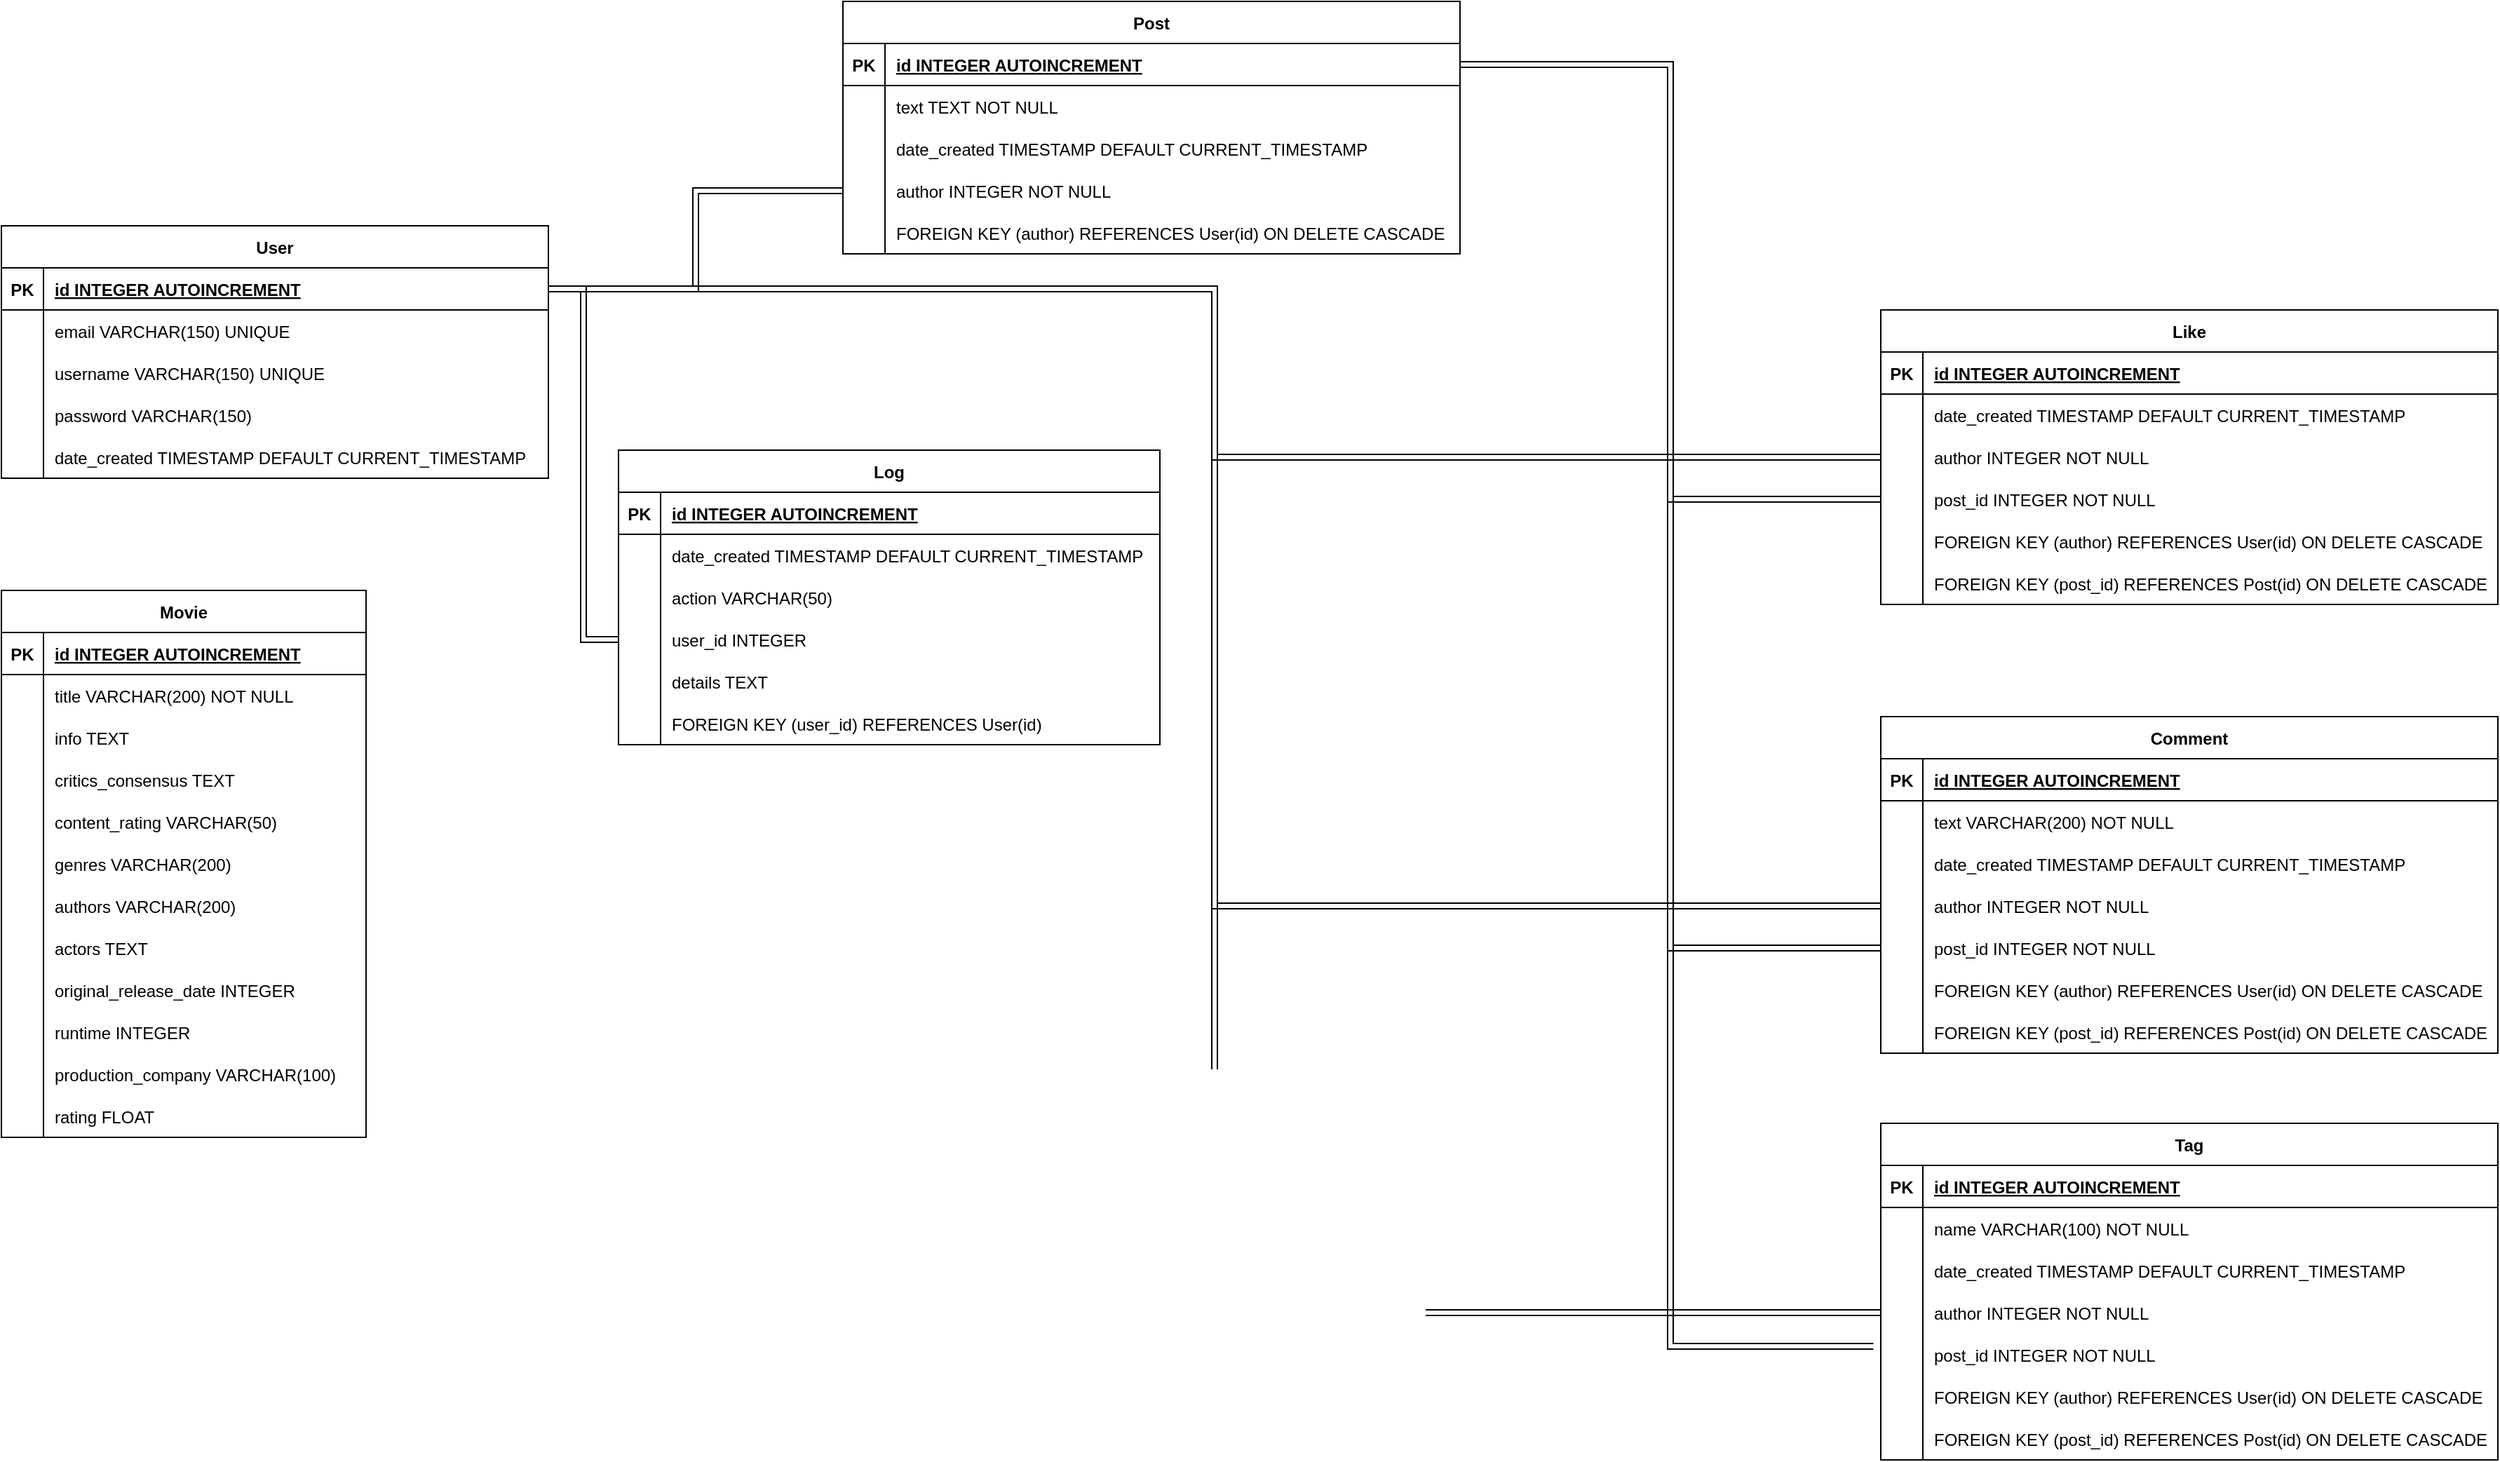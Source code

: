 <mxfile version="25.0.3">
  <diagram name="Страница — 1" id="CUiKDlTHiqz4-cPMSoX0">
    <mxGraphModel dx="3046" dy="1015" grid="1" gridSize="10" guides="1" tooltips="1" connect="1" arrows="1" fold="1" page="1" pageScale="1" pageWidth="827" pageHeight="1169" math="0" shadow="0">
      <root>
        <mxCell id="0" />
        <mxCell id="1" parent="0" />
        <mxCell id="NGOV4AvBV6-KcHFAaPwJ-65" value="User" style="shape=table;startSize=30;container=1;collapsible=1;childLayout=tableLayout;fixedRows=1;rowLines=0;fontStyle=1;align=center;resizeLast=1;" parent="1" vertex="1">
          <mxGeometry x="-476" y="170" width="390" height="180" as="geometry" />
        </mxCell>
        <mxCell id="NGOV4AvBV6-KcHFAaPwJ-66" value="" style="shape=tableRow;horizontal=0;startSize=0;swimlaneHead=0;swimlaneBody=0;fillColor=none;collapsible=0;dropTarget=0;points=[[0,0.5],[1,0.5]];portConstraint=eastwest;strokeColor=inherit;top=0;left=0;right=0;bottom=1;" parent="NGOV4AvBV6-KcHFAaPwJ-65" vertex="1">
          <mxGeometry y="30" width="390" height="30" as="geometry" />
        </mxCell>
        <mxCell id="NGOV4AvBV6-KcHFAaPwJ-67" value="PK" style="shape=partialRectangle;overflow=hidden;connectable=0;fillColor=none;strokeColor=inherit;top=0;left=0;bottom=0;right=0;fontStyle=1;" parent="NGOV4AvBV6-KcHFAaPwJ-66" vertex="1">
          <mxGeometry width="30" height="30" as="geometry">
            <mxRectangle width="30" height="30" as="alternateBounds" />
          </mxGeometry>
        </mxCell>
        <mxCell id="NGOV4AvBV6-KcHFAaPwJ-68" value="id INTEGER  AUTOINCREMENT" style="shape=partialRectangle;overflow=hidden;connectable=0;fillColor=none;align=left;strokeColor=inherit;top=0;left=0;bottom=0;right=0;spacingLeft=6;fontStyle=5;" parent="NGOV4AvBV6-KcHFAaPwJ-66" vertex="1">
          <mxGeometry x="30" width="360" height="30" as="geometry">
            <mxRectangle width="360" height="30" as="alternateBounds" />
          </mxGeometry>
        </mxCell>
        <mxCell id="NGOV4AvBV6-KcHFAaPwJ-69" value="" style="shape=tableRow;horizontal=0;startSize=0;swimlaneHead=0;swimlaneBody=0;fillColor=none;collapsible=0;dropTarget=0;points=[[0,0.5],[1,0.5]];portConstraint=eastwest;strokeColor=inherit;top=0;left=0;right=0;bottom=0;" parent="NGOV4AvBV6-KcHFAaPwJ-65" vertex="1">
          <mxGeometry y="60" width="390" height="30" as="geometry" />
        </mxCell>
        <mxCell id="NGOV4AvBV6-KcHFAaPwJ-70" value="" style="shape=partialRectangle;overflow=hidden;connectable=0;fillColor=none;strokeColor=inherit;top=0;left=0;bottom=0;right=0;" parent="NGOV4AvBV6-KcHFAaPwJ-69" vertex="1">
          <mxGeometry width="30" height="30" as="geometry">
            <mxRectangle width="30" height="30" as="alternateBounds" />
          </mxGeometry>
        </mxCell>
        <mxCell id="NGOV4AvBV6-KcHFAaPwJ-71" value="email VARCHAR(150) UNIQUE" style="shape=partialRectangle;overflow=hidden;connectable=0;fillColor=none;align=left;strokeColor=inherit;top=0;left=0;bottom=0;right=0;spacingLeft=6;" parent="NGOV4AvBV6-KcHFAaPwJ-69" vertex="1">
          <mxGeometry x="30" width="360" height="30" as="geometry">
            <mxRectangle width="360" height="30" as="alternateBounds" />
          </mxGeometry>
        </mxCell>
        <mxCell id="NGOV4AvBV6-KcHFAaPwJ-72" value="" style="shape=tableRow;horizontal=0;startSize=0;swimlaneHead=0;swimlaneBody=0;fillColor=none;collapsible=0;dropTarget=0;points=[[0,0.5],[1,0.5]];portConstraint=eastwest;strokeColor=inherit;top=0;left=0;right=0;bottom=0;" parent="NGOV4AvBV6-KcHFAaPwJ-65" vertex="1">
          <mxGeometry y="90" width="390" height="30" as="geometry" />
        </mxCell>
        <mxCell id="NGOV4AvBV6-KcHFAaPwJ-73" value="" style="shape=partialRectangle;overflow=hidden;connectable=0;fillColor=none;strokeColor=inherit;top=0;left=0;bottom=0;right=0;" parent="NGOV4AvBV6-KcHFAaPwJ-72" vertex="1">
          <mxGeometry width="30" height="30" as="geometry">
            <mxRectangle width="30" height="30" as="alternateBounds" />
          </mxGeometry>
        </mxCell>
        <mxCell id="NGOV4AvBV6-KcHFAaPwJ-74" value="username VARCHAR(150) UNIQUE" style="shape=partialRectangle;overflow=hidden;connectable=0;fillColor=none;align=left;strokeColor=inherit;top=0;left=0;bottom=0;right=0;spacingLeft=6;" parent="NGOV4AvBV6-KcHFAaPwJ-72" vertex="1">
          <mxGeometry x="30" width="360" height="30" as="geometry">
            <mxRectangle width="360" height="30" as="alternateBounds" />
          </mxGeometry>
        </mxCell>
        <mxCell id="NGOV4AvBV6-KcHFAaPwJ-75" value="" style="shape=tableRow;horizontal=0;startSize=0;swimlaneHead=0;swimlaneBody=0;fillColor=none;collapsible=0;dropTarget=0;points=[[0,0.5],[1,0.5]];portConstraint=eastwest;strokeColor=inherit;top=0;left=0;right=0;bottom=0;" parent="NGOV4AvBV6-KcHFAaPwJ-65" vertex="1">
          <mxGeometry y="120" width="390" height="30" as="geometry" />
        </mxCell>
        <mxCell id="NGOV4AvBV6-KcHFAaPwJ-76" value="" style="shape=partialRectangle;overflow=hidden;connectable=0;fillColor=none;strokeColor=inherit;top=0;left=0;bottom=0;right=0;" parent="NGOV4AvBV6-KcHFAaPwJ-75" vertex="1">
          <mxGeometry width="30" height="30" as="geometry">
            <mxRectangle width="30" height="30" as="alternateBounds" />
          </mxGeometry>
        </mxCell>
        <mxCell id="NGOV4AvBV6-KcHFAaPwJ-77" value="password VARCHAR(150)" style="shape=partialRectangle;overflow=hidden;connectable=0;fillColor=none;align=left;strokeColor=inherit;top=0;left=0;bottom=0;right=0;spacingLeft=6;" parent="NGOV4AvBV6-KcHFAaPwJ-75" vertex="1">
          <mxGeometry x="30" width="360" height="30" as="geometry">
            <mxRectangle width="360" height="30" as="alternateBounds" />
          </mxGeometry>
        </mxCell>
        <mxCell id="NGOV4AvBV6-KcHFAaPwJ-78" value="" style="shape=tableRow;horizontal=0;startSize=0;swimlaneHead=0;swimlaneBody=0;fillColor=none;collapsible=0;dropTarget=0;points=[[0,0.5],[1,0.5]];portConstraint=eastwest;strokeColor=inherit;top=0;left=0;right=0;bottom=0;" parent="NGOV4AvBV6-KcHFAaPwJ-65" vertex="1">
          <mxGeometry y="150" width="390" height="30" as="geometry" />
        </mxCell>
        <mxCell id="NGOV4AvBV6-KcHFAaPwJ-79" value="" style="shape=partialRectangle;overflow=hidden;connectable=0;fillColor=none;strokeColor=inherit;top=0;left=0;bottom=0;right=0;" parent="NGOV4AvBV6-KcHFAaPwJ-78" vertex="1">
          <mxGeometry width="30" height="30" as="geometry">
            <mxRectangle width="30" height="30" as="alternateBounds" />
          </mxGeometry>
        </mxCell>
        <mxCell id="NGOV4AvBV6-KcHFAaPwJ-80" value="date_created TIMESTAMP DEFAULT CURRENT_TIMESTAMP" style="shape=partialRectangle;overflow=hidden;connectable=0;fillColor=none;align=left;strokeColor=inherit;top=0;left=0;bottom=0;right=0;spacingLeft=6;" parent="NGOV4AvBV6-KcHFAaPwJ-78" vertex="1">
          <mxGeometry x="30" width="360" height="30" as="geometry">
            <mxRectangle width="360" height="30" as="alternateBounds" />
          </mxGeometry>
        </mxCell>
        <mxCell id="NGOV4AvBV6-KcHFAaPwJ-81" value="Post" style="shape=table;startSize=30;container=1;collapsible=1;childLayout=tableLayout;fixedRows=1;rowLines=0;fontStyle=1;align=center;resizeLast=1;" parent="1" vertex="1">
          <mxGeometry x="124" y="10" width="440" height="180" as="geometry" />
        </mxCell>
        <mxCell id="NGOV4AvBV6-KcHFAaPwJ-82" value="" style="shape=tableRow;horizontal=0;startSize=0;swimlaneHead=0;swimlaneBody=0;fillColor=none;collapsible=0;dropTarget=0;points=[[0,0.5],[1,0.5]];portConstraint=eastwest;strokeColor=inherit;top=0;left=0;right=0;bottom=1;" parent="NGOV4AvBV6-KcHFAaPwJ-81" vertex="1">
          <mxGeometry y="30" width="440" height="30" as="geometry" />
        </mxCell>
        <mxCell id="NGOV4AvBV6-KcHFAaPwJ-83" value="PK" style="shape=partialRectangle;overflow=hidden;connectable=0;fillColor=none;strokeColor=inherit;top=0;left=0;bottom=0;right=0;fontStyle=1;" parent="NGOV4AvBV6-KcHFAaPwJ-82" vertex="1">
          <mxGeometry width="30" height="30" as="geometry">
            <mxRectangle width="30" height="30" as="alternateBounds" />
          </mxGeometry>
        </mxCell>
        <mxCell id="NGOV4AvBV6-KcHFAaPwJ-84" value="id INTEGER  AUTOINCREMENT" style="shape=partialRectangle;overflow=hidden;connectable=0;fillColor=none;align=left;strokeColor=inherit;top=0;left=0;bottom=0;right=0;spacingLeft=6;fontStyle=5;" parent="NGOV4AvBV6-KcHFAaPwJ-82" vertex="1">
          <mxGeometry x="30" width="410" height="30" as="geometry">
            <mxRectangle width="410" height="30" as="alternateBounds" />
          </mxGeometry>
        </mxCell>
        <mxCell id="NGOV4AvBV6-KcHFAaPwJ-85" value="" style="shape=tableRow;horizontal=0;startSize=0;swimlaneHead=0;swimlaneBody=0;fillColor=none;collapsible=0;dropTarget=0;points=[[0,0.5],[1,0.5]];portConstraint=eastwest;strokeColor=inherit;top=0;left=0;right=0;bottom=0;" parent="NGOV4AvBV6-KcHFAaPwJ-81" vertex="1">
          <mxGeometry y="60" width="440" height="30" as="geometry" />
        </mxCell>
        <mxCell id="NGOV4AvBV6-KcHFAaPwJ-86" value="" style="shape=partialRectangle;overflow=hidden;connectable=0;fillColor=none;strokeColor=inherit;top=0;left=0;bottom=0;right=0;" parent="NGOV4AvBV6-KcHFAaPwJ-85" vertex="1">
          <mxGeometry width="30" height="30" as="geometry">
            <mxRectangle width="30" height="30" as="alternateBounds" />
          </mxGeometry>
        </mxCell>
        <mxCell id="NGOV4AvBV6-KcHFAaPwJ-87" value="text TEXT NOT NULL" style="shape=partialRectangle;overflow=hidden;connectable=0;fillColor=none;align=left;strokeColor=inherit;top=0;left=0;bottom=0;right=0;spacingLeft=6;" parent="NGOV4AvBV6-KcHFAaPwJ-85" vertex="1">
          <mxGeometry x="30" width="410" height="30" as="geometry">
            <mxRectangle width="410" height="30" as="alternateBounds" />
          </mxGeometry>
        </mxCell>
        <mxCell id="NGOV4AvBV6-KcHFAaPwJ-88" value="" style="shape=tableRow;horizontal=0;startSize=0;swimlaneHead=0;swimlaneBody=0;fillColor=none;collapsible=0;dropTarget=0;points=[[0,0.5],[1,0.5]];portConstraint=eastwest;strokeColor=inherit;top=0;left=0;right=0;bottom=0;" parent="NGOV4AvBV6-KcHFAaPwJ-81" vertex="1">
          <mxGeometry y="90" width="440" height="30" as="geometry" />
        </mxCell>
        <mxCell id="NGOV4AvBV6-KcHFAaPwJ-89" value="" style="shape=partialRectangle;overflow=hidden;connectable=0;fillColor=none;strokeColor=inherit;top=0;left=0;bottom=0;right=0;" parent="NGOV4AvBV6-KcHFAaPwJ-88" vertex="1">
          <mxGeometry width="30" height="30" as="geometry">
            <mxRectangle width="30" height="30" as="alternateBounds" />
          </mxGeometry>
        </mxCell>
        <mxCell id="NGOV4AvBV6-KcHFAaPwJ-90" value="date_created TIMESTAMP DEFAULT CURRENT_TIMESTAMP" style="shape=partialRectangle;overflow=hidden;connectable=0;fillColor=none;align=left;strokeColor=inherit;top=0;left=0;bottom=0;right=0;spacingLeft=6;" parent="NGOV4AvBV6-KcHFAaPwJ-88" vertex="1">
          <mxGeometry x="30" width="410" height="30" as="geometry">
            <mxRectangle width="410" height="30" as="alternateBounds" />
          </mxGeometry>
        </mxCell>
        <mxCell id="NGOV4AvBV6-KcHFAaPwJ-91" value="" style="shape=tableRow;horizontal=0;startSize=0;swimlaneHead=0;swimlaneBody=0;fillColor=none;collapsible=0;dropTarget=0;points=[[0,0.5],[1,0.5]];portConstraint=eastwest;strokeColor=inherit;top=0;left=0;right=0;bottom=0;" parent="NGOV4AvBV6-KcHFAaPwJ-81" vertex="1">
          <mxGeometry y="120" width="440" height="30" as="geometry" />
        </mxCell>
        <mxCell id="NGOV4AvBV6-KcHFAaPwJ-92" value="" style="shape=partialRectangle;overflow=hidden;connectable=0;fillColor=none;strokeColor=inherit;top=0;left=0;bottom=0;right=0;" parent="NGOV4AvBV6-KcHFAaPwJ-91" vertex="1">
          <mxGeometry width="30" height="30" as="geometry">
            <mxRectangle width="30" height="30" as="alternateBounds" />
          </mxGeometry>
        </mxCell>
        <mxCell id="NGOV4AvBV6-KcHFAaPwJ-93" value="author INTEGER NOT NULL" style="shape=partialRectangle;overflow=hidden;connectable=0;fillColor=none;align=left;strokeColor=inherit;top=0;left=0;bottom=0;right=0;spacingLeft=6;" parent="NGOV4AvBV6-KcHFAaPwJ-91" vertex="1">
          <mxGeometry x="30" width="410" height="30" as="geometry">
            <mxRectangle width="410" height="30" as="alternateBounds" />
          </mxGeometry>
        </mxCell>
        <mxCell id="NGOV4AvBV6-KcHFAaPwJ-94" value="" style="shape=tableRow;horizontal=0;startSize=0;swimlaneHead=0;swimlaneBody=0;fillColor=none;collapsible=0;dropTarget=0;points=[[0,0.5],[1,0.5]];portConstraint=eastwest;strokeColor=inherit;top=0;left=0;right=0;bottom=0;" parent="NGOV4AvBV6-KcHFAaPwJ-81" vertex="1">
          <mxGeometry y="150" width="440" height="30" as="geometry" />
        </mxCell>
        <mxCell id="NGOV4AvBV6-KcHFAaPwJ-95" value="" style="shape=partialRectangle;overflow=hidden;connectable=0;fillColor=none;strokeColor=inherit;top=0;left=0;bottom=0;right=0;" parent="NGOV4AvBV6-KcHFAaPwJ-94" vertex="1">
          <mxGeometry width="30" height="30" as="geometry">
            <mxRectangle width="30" height="30" as="alternateBounds" />
          </mxGeometry>
        </mxCell>
        <mxCell id="NGOV4AvBV6-KcHFAaPwJ-96" value="FOREIGN KEY (author) REFERENCES User(id) ON DELETE CASCADE" style="shape=partialRectangle;overflow=hidden;connectable=0;fillColor=none;align=left;strokeColor=inherit;top=0;left=0;bottom=0;right=0;spacingLeft=6;" parent="NGOV4AvBV6-KcHFAaPwJ-94" vertex="1">
          <mxGeometry x="30" width="410" height="30" as="geometry">
            <mxRectangle width="410" height="30" as="alternateBounds" />
          </mxGeometry>
        </mxCell>
        <mxCell id="NGOV4AvBV6-KcHFAaPwJ-97" value="Comment" style="shape=table;startSize=30;container=1;collapsible=1;childLayout=tableLayout;fixedRows=1;rowLines=0;fontStyle=1;align=center;resizeLast=1;" parent="1" vertex="1">
          <mxGeometry x="864" y="520" width="440" height="240" as="geometry" />
        </mxCell>
        <mxCell id="NGOV4AvBV6-KcHFAaPwJ-98" value="" style="shape=tableRow;horizontal=0;startSize=0;swimlaneHead=0;swimlaneBody=0;fillColor=none;collapsible=0;dropTarget=0;points=[[0,0.5],[1,0.5]];portConstraint=eastwest;strokeColor=inherit;top=0;left=0;right=0;bottom=1;" parent="NGOV4AvBV6-KcHFAaPwJ-97" vertex="1">
          <mxGeometry y="30" width="440" height="30" as="geometry" />
        </mxCell>
        <mxCell id="NGOV4AvBV6-KcHFAaPwJ-99" value="PK" style="shape=partialRectangle;overflow=hidden;connectable=0;fillColor=none;strokeColor=inherit;top=0;left=0;bottom=0;right=0;fontStyle=1;" parent="NGOV4AvBV6-KcHFAaPwJ-98" vertex="1">
          <mxGeometry width="30" height="30" as="geometry">
            <mxRectangle width="30" height="30" as="alternateBounds" />
          </mxGeometry>
        </mxCell>
        <mxCell id="NGOV4AvBV6-KcHFAaPwJ-100" value="id INTEGER  AUTOINCREMENT" style="shape=partialRectangle;overflow=hidden;connectable=0;fillColor=none;align=left;strokeColor=inherit;top=0;left=0;bottom=0;right=0;spacingLeft=6;fontStyle=5;" parent="NGOV4AvBV6-KcHFAaPwJ-98" vertex="1">
          <mxGeometry x="30" width="410" height="30" as="geometry">
            <mxRectangle width="410" height="30" as="alternateBounds" />
          </mxGeometry>
        </mxCell>
        <mxCell id="NGOV4AvBV6-KcHFAaPwJ-101" value="" style="shape=tableRow;horizontal=0;startSize=0;swimlaneHead=0;swimlaneBody=0;fillColor=none;collapsible=0;dropTarget=0;points=[[0,0.5],[1,0.5]];portConstraint=eastwest;strokeColor=inherit;top=0;left=0;right=0;bottom=0;" parent="NGOV4AvBV6-KcHFAaPwJ-97" vertex="1">
          <mxGeometry y="60" width="440" height="30" as="geometry" />
        </mxCell>
        <mxCell id="NGOV4AvBV6-KcHFAaPwJ-102" value="" style="shape=partialRectangle;overflow=hidden;connectable=0;fillColor=none;strokeColor=inherit;top=0;left=0;bottom=0;right=0;" parent="NGOV4AvBV6-KcHFAaPwJ-101" vertex="1">
          <mxGeometry width="30" height="30" as="geometry">
            <mxRectangle width="30" height="30" as="alternateBounds" />
          </mxGeometry>
        </mxCell>
        <mxCell id="NGOV4AvBV6-KcHFAaPwJ-103" value="text VARCHAR(200) NOT NULL" style="shape=partialRectangle;overflow=hidden;connectable=0;fillColor=none;align=left;strokeColor=inherit;top=0;left=0;bottom=0;right=0;spacingLeft=6;" parent="NGOV4AvBV6-KcHFAaPwJ-101" vertex="1">
          <mxGeometry x="30" width="410" height="30" as="geometry">
            <mxRectangle width="410" height="30" as="alternateBounds" />
          </mxGeometry>
        </mxCell>
        <mxCell id="NGOV4AvBV6-KcHFAaPwJ-104" value="" style="shape=tableRow;horizontal=0;startSize=0;swimlaneHead=0;swimlaneBody=0;fillColor=none;collapsible=0;dropTarget=0;points=[[0,0.5],[1,0.5]];portConstraint=eastwest;strokeColor=inherit;top=0;left=0;right=0;bottom=0;" parent="NGOV4AvBV6-KcHFAaPwJ-97" vertex="1">
          <mxGeometry y="90" width="440" height="30" as="geometry" />
        </mxCell>
        <mxCell id="NGOV4AvBV6-KcHFAaPwJ-105" value="" style="shape=partialRectangle;overflow=hidden;connectable=0;fillColor=none;strokeColor=inherit;top=0;left=0;bottom=0;right=0;" parent="NGOV4AvBV6-KcHFAaPwJ-104" vertex="1">
          <mxGeometry width="30" height="30" as="geometry">
            <mxRectangle width="30" height="30" as="alternateBounds" />
          </mxGeometry>
        </mxCell>
        <mxCell id="NGOV4AvBV6-KcHFAaPwJ-106" value="date_created TIMESTAMP DEFAULT CURRENT_TIMESTAMP" style="shape=partialRectangle;overflow=hidden;connectable=0;fillColor=none;align=left;strokeColor=inherit;top=0;left=0;bottom=0;right=0;spacingLeft=6;" parent="NGOV4AvBV6-KcHFAaPwJ-104" vertex="1">
          <mxGeometry x="30" width="410" height="30" as="geometry">
            <mxRectangle width="410" height="30" as="alternateBounds" />
          </mxGeometry>
        </mxCell>
        <mxCell id="NGOV4AvBV6-KcHFAaPwJ-107" value="" style="shape=tableRow;horizontal=0;startSize=0;swimlaneHead=0;swimlaneBody=0;fillColor=none;collapsible=0;dropTarget=0;points=[[0,0.5],[1,0.5]];portConstraint=eastwest;strokeColor=inherit;top=0;left=0;right=0;bottom=0;" parent="NGOV4AvBV6-KcHFAaPwJ-97" vertex="1">
          <mxGeometry y="120" width="440" height="30" as="geometry" />
        </mxCell>
        <mxCell id="NGOV4AvBV6-KcHFAaPwJ-108" value="" style="shape=partialRectangle;overflow=hidden;connectable=0;fillColor=none;strokeColor=inherit;top=0;left=0;bottom=0;right=0;" parent="NGOV4AvBV6-KcHFAaPwJ-107" vertex="1">
          <mxGeometry width="30" height="30" as="geometry">
            <mxRectangle width="30" height="30" as="alternateBounds" />
          </mxGeometry>
        </mxCell>
        <mxCell id="NGOV4AvBV6-KcHFAaPwJ-109" value="author INTEGER NOT NULL" style="shape=partialRectangle;overflow=hidden;connectable=0;fillColor=none;align=left;strokeColor=inherit;top=0;left=0;bottom=0;right=0;spacingLeft=6;" parent="NGOV4AvBV6-KcHFAaPwJ-107" vertex="1">
          <mxGeometry x="30" width="410" height="30" as="geometry">
            <mxRectangle width="410" height="30" as="alternateBounds" />
          </mxGeometry>
        </mxCell>
        <mxCell id="NGOV4AvBV6-KcHFAaPwJ-110" value="" style="shape=tableRow;horizontal=0;startSize=0;swimlaneHead=0;swimlaneBody=0;fillColor=none;collapsible=0;dropTarget=0;points=[[0,0.5],[1,0.5]];portConstraint=eastwest;strokeColor=inherit;top=0;left=0;right=0;bottom=0;" parent="NGOV4AvBV6-KcHFAaPwJ-97" vertex="1">
          <mxGeometry y="150" width="440" height="30" as="geometry" />
        </mxCell>
        <mxCell id="NGOV4AvBV6-KcHFAaPwJ-111" value="" style="shape=partialRectangle;overflow=hidden;connectable=0;fillColor=none;strokeColor=inherit;top=0;left=0;bottom=0;right=0;" parent="NGOV4AvBV6-KcHFAaPwJ-110" vertex="1">
          <mxGeometry width="30" height="30" as="geometry">
            <mxRectangle width="30" height="30" as="alternateBounds" />
          </mxGeometry>
        </mxCell>
        <mxCell id="NGOV4AvBV6-KcHFAaPwJ-112" value="post_id INTEGER NOT NULL" style="shape=partialRectangle;overflow=hidden;connectable=0;fillColor=none;align=left;strokeColor=inherit;top=0;left=0;bottom=0;right=0;spacingLeft=6;" parent="NGOV4AvBV6-KcHFAaPwJ-110" vertex="1">
          <mxGeometry x="30" width="410" height="30" as="geometry">
            <mxRectangle width="410" height="30" as="alternateBounds" />
          </mxGeometry>
        </mxCell>
        <mxCell id="NGOV4AvBV6-KcHFAaPwJ-113" value="" style="shape=tableRow;horizontal=0;startSize=0;swimlaneHead=0;swimlaneBody=0;fillColor=none;collapsible=0;dropTarget=0;points=[[0,0.5],[1,0.5]];portConstraint=eastwest;strokeColor=inherit;top=0;left=0;right=0;bottom=0;" parent="NGOV4AvBV6-KcHFAaPwJ-97" vertex="1">
          <mxGeometry y="180" width="440" height="30" as="geometry" />
        </mxCell>
        <mxCell id="NGOV4AvBV6-KcHFAaPwJ-114" value="" style="shape=partialRectangle;overflow=hidden;connectable=0;fillColor=none;strokeColor=inherit;top=0;left=0;bottom=0;right=0;" parent="NGOV4AvBV6-KcHFAaPwJ-113" vertex="1">
          <mxGeometry width="30" height="30" as="geometry">
            <mxRectangle width="30" height="30" as="alternateBounds" />
          </mxGeometry>
        </mxCell>
        <mxCell id="NGOV4AvBV6-KcHFAaPwJ-115" value="FOREIGN KEY (author) REFERENCES User(id) ON DELETE CASCADE" style="shape=partialRectangle;overflow=hidden;connectable=0;fillColor=none;align=left;strokeColor=inherit;top=0;left=0;bottom=0;right=0;spacingLeft=6;" parent="NGOV4AvBV6-KcHFAaPwJ-113" vertex="1">
          <mxGeometry x="30" width="410" height="30" as="geometry">
            <mxRectangle width="410" height="30" as="alternateBounds" />
          </mxGeometry>
        </mxCell>
        <mxCell id="NGOV4AvBV6-KcHFAaPwJ-116" value="" style="shape=tableRow;horizontal=0;startSize=0;swimlaneHead=0;swimlaneBody=0;fillColor=none;collapsible=0;dropTarget=0;points=[[0,0.5],[1,0.5]];portConstraint=eastwest;strokeColor=inherit;top=0;left=0;right=0;bottom=0;" parent="NGOV4AvBV6-KcHFAaPwJ-97" vertex="1">
          <mxGeometry y="210" width="440" height="30" as="geometry" />
        </mxCell>
        <mxCell id="NGOV4AvBV6-KcHFAaPwJ-117" value="" style="shape=partialRectangle;overflow=hidden;connectable=0;fillColor=none;strokeColor=inherit;top=0;left=0;bottom=0;right=0;" parent="NGOV4AvBV6-KcHFAaPwJ-116" vertex="1">
          <mxGeometry width="30" height="30" as="geometry">
            <mxRectangle width="30" height="30" as="alternateBounds" />
          </mxGeometry>
        </mxCell>
        <mxCell id="NGOV4AvBV6-KcHFAaPwJ-118" value="FOREIGN KEY (post_id) REFERENCES Post(id) ON DELETE CASCADE" style="shape=partialRectangle;overflow=hidden;connectable=0;fillColor=none;align=left;strokeColor=inherit;top=0;left=0;bottom=0;right=0;spacingLeft=6;" parent="NGOV4AvBV6-KcHFAaPwJ-116" vertex="1">
          <mxGeometry x="30" width="410" height="30" as="geometry">
            <mxRectangle width="410" height="30" as="alternateBounds" />
          </mxGeometry>
        </mxCell>
        <mxCell id="NGOV4AvBV6-KcHFAaPwJ-119" value="Like" style="shape=table;startSize=30;container=1;collapsible=1;childLayout=tableLayout;fixedRows=1;rowLines=0;fontStyle=1;align=center;resizeLast=1;" parent="1" vertex="1">
          <mxGeometry x="864" y="230" width="440" height="210" as="geometry" />
        </mxCell>
        <mxCell id="NGOV4AvBV6-KcHFAaPwJ-120" value="" style="shape=tableRow;horizontal=0;startSize=0;swimlaneHead=0;swimlaneBody=0;fillColor=none;collapsible=0;dropTarget=0;points=[[0,0.5],[1,0.5]];portConstraint=eastwest;strokeColor=inherit;top=0;left=0;right=0;bottom=1;" parent="NGOV4AvBV6-KcHFAaPwJ-119" vertex="1">
          <mxGeometry y="30" width="440" height="30" as="geometry" />
        </mxCell>
        <mxCell id="NGOV4AvBV6-KcHFAaPwJ-121" value="PK" style="shape=partialRectangle;overflow=hidden;connectable=0;fillColor=none;strokeColor=inherit;top=0;left=0;bottom=0;right=0;fontStyle=1;" parent="NGOV4AvBV6-KcHFAaPwJ-120" vertex="1">
          <mxGeometry width="30" height="30" as="geometry">
            <mxRectangle width="30" height="30" as="alternateBounds" />
          </mxGeometry>
        </mxCell>
        <mxCell id="NGOV4AvBV6-KcHFAaPwJ-122" value="id INTEGER  AUTOINCREMENT" style="shape=partialRectangle;overflow=hidden;connectable=0;fillColor=none;align=left;strokeColor=inherit;top=0;left=0;bottom=0;right=0;spacingLeft=6;fontStyle=5;" parent="NGOV4AvBV6-KcHFAaPwJ-120" vertex="1">
          <mxGeometry x="30" width="410" height="30" as="geometry">
            <mxRectangle width="410" height="30" as="alternateBounds" />
          </mxGeometry>
        </mxCell>
        <mxCell id="NGOV4AvBV6-KcHFAaPwJ-123" value="" style="shape=tableRow;horizontal=0;startSize=0;swimlaneHead=0;swimlaneBody=0;fillColor=none;collapsible=0;dropTarget=0;points=[[0,0.5],[1,0.5]];portConstraint=eastwest;strokeColor=inherit;top=0;left=0;right=0;bottom=0;" parent="NGOV4AvBV6-KcHFAaPwJ-119" vertex="1">
          <mxGeometry y="60" width="440" height="30" as="geometry" />
        </mxCell>
        <mxCell id="NGOV4AvBV6-KcHFAaPwJ-124" value="" style="shape=partialRectangle;overflow=hidden;connectable=0;fillColor=none;strokeColor=inherit;top=0;left=0;bottom=0;right=0;" parent="NGOV4AvBV6-KcHFAaPwJ-123" vertex="1">
          <mxGeometry width="30" height="30" as="geometry">
            <mxRectangle width="30" height="30" as="alternateBounds" />
          </mxGeometry>
        </mxCell>
        <mxCell id="NGOV4AvBV6-KcHFAaPwJ-125" value="date_created TIMESTAMP DEFAULT CURRENT_TIMESTAMP" style="shape=partialRectangle;overflow=hidden;connectable=0;fillColor=none;align=left;strokeColor=inherit;top=0;left=0;bottom=0;right=0;spacingLeft=6;" parent="NGOV4AvBV6-KcHFAaPwJ-123" vertex="1">
          <mxGeometry x="30" width="410" height="30" as="geometry">
            <mxRectangle width="410" height="30" as="alternateBounds" />
          </mxGeometry>
        </mxCell>
        <mxCell id="NGOV4AvBV6-KcHFAaPwJ-126" value="" style="shape=tableRow;horizontal=0;startSize=0;swimlaneHead=0;swimlaneBody=0;fillColor=none;collapsible=0;dropTarget=0;points=[[0,0.5],[1,0.5]];portConstraint=eastwest;strokeColor=inherit;top=0;left=0;right=0;bottom=0;" parent="NGOV4AvBV6-KcHFAaPwJ-119" vertex="1">
          <mxGeometry y="90" width="440" height="30" as="geometry" />
        </mxCell>
        <mxCell id="NGOV4AvBV6-KcHFAaPwJ-127" value="" style="shape=partialRectangle;overflow=hidden;connectable=0;fillColor=none;strokeColor=inherit;top=0;left=0;bottom=0;right=0;" parent="NGOV4AvBV6-KcHFAaPwJ-126" vertex="1">
          <mxGeometry width="30" height="30" as="geometry">
            <mxRectangle width="30" height="30" as="alternateBounds" />
          </mxGeometry>
        </mxCell>
        <mxCell id="NGOV4AvBV6-KcHFAaPwJ-128" value="author INTEGER NOT NULL" style="shape=partialRectangle;overflow=hidden;connectable=0;fillColor=none;align=left;strokeColor=inherit;top=0;left=0;bottom=0;right=0;spacingLeft=6;" parent="NGOV4AvBV6-KcHFAaPwJ-126" vertex="1">
          <mxGeometry x="30" width="410" height="30" as="geometry">
            <mxRectangle width="410" height="30" as="alternateBounds" />
          </mxGeometry>
        </mxCell>
        <mxCell id="NGOV4AvBV6-KcHFAaPwJ-129" value="" style="shape=tableRow;horizontal=0;startSize=0;swimlaneHead=0;swimlaneBody=0;fillColor=none;collapsible=0;dropTarget=0;points=[[0,0.5],[1,0.5]];portConstraint=eastwest;strokeColor=inherit;top=0;left=0;right=0;bottom=0;" parent="NGOV4AvBV6-KcHFAaPwJ-119" vertex="1">
          <mxGeometry y="120" width="440" height="30" as="geometry" />
        </mxCell>
        <mxCell id="NGOV4AvBV6-KcHFAaPwJ-130" value="" style="shape=partialRectangle;overflow=hidden;connectable=0;fillColor=none;strokeColor=inherit;top=0;left=0;bottom=0;right=0;" parent="NGOV4AvBV6-KcHFAaPwJ-129" vertex="1">
          <mxGeometry width="30" height="30" as="geometry">
            <mxRectangle width="30" height="30" as="alternateBounds" />
          </mxGeometry>
        </mxCell>
        <mxCell id="NGOV4AvBV6-KcHFAaPwJ-131" value="post_id INTEGER NOT NULL" style="shape=partialRectangle;overflow=hidden;connectable=0;fillColor=none;align=left;strokeColor=inherit;top=0;left=0;bottom=0;right=0;spacingLeft=6;" parent="NGOV4AvBV6-KcHFAaPwJ-129" vertex="1">
          <mxGeometry x="30" width="410" height="30" as="geometry">
            <mxRectangle width="410" height="30" as="alternateBounds" />
          </mxGeometry>
        </mxCell>
        <mxCell id="NGOV4AvBV6-KcHFAaPwJ-132" value="" style="shape=tableRow;horizontal=0;startSize=0;swimlaneHead=0;swimlaneBody=0;fillColor=none;collapsible=0;dropTarget=0;points=[[0,0.5],[1,0.5]];portConstraint=eastwest;strokeColor=inherit;top=0;left=0;right=0;bottom=0;" parent="NGOV4AvBV6-KcHFAaPwJ-119" vertex="1">
          <mxGeometry y="150" width="440" height="30" as="geometry" />
        </mxCell>
        <mxCell id="NGOV4AvBV6-KcHFAaPwJ-133" value="" style="shape=partialRectangle;overflow=hidden;connectable=0;fillColor=none;strokeColor=inherit;top=0;left=0;bottom=0;right=0;" parent="NGOV4AvBV6-KcHFAaPwJ-132" vertex="1">
          <mxGeometry width="30" height="30" as="geometry">
            <mxRectangle width="30" height="30" as="alternateBounds" />
          </mxGeometry>
        </mxCell>
        <mxCell id="NGOV4AvBV6-KcHFAaPwJ-134" value="FOREIGN KEY (author) REFERENCES User(id) ON DELETE CASCADE" style="shape=partialRectangle;overflow=hidden;connectable=0;fillColor=none;align=left;strokeColor=inherit;top=0;left=0;bottom=0;right=0;spacingLeft=6;" parent="NGOV4AvBV6-KcHFAaPwJ-132" vertex="1">
          <mxGeometry x="30" width="410" height="30" as="geometry">
            <mxRectangle width="410" height="30" as="alternateBounds" />
          </mxGeometry>
        </mxCell>
        <mxCell id="NGOV4AvBV6-KcHFAaPwJ-135" value="" style="shape=tableRow;horizontal=0;startSize=0;swimlaneHead=0;swimlaneBody=0;fillColor=none;collapsible=0;dropTarget=0;points=[[0,0.5],[1,0.5]];portConstraint=eastwest;strokeColor=inherit;top=0;left=0;right=0;bottom=0;" parent="NGOV4AvBV6-KcHFAaPwJ-119" vertex="1">
          <mxGeometry y="180" width="440" height="30" as="geometry" />
        </mxCell>
        <mxCell id="NGOV4AvBV6-KcHFAaPwJ-136" value="" style="shape=partialRectangle;overflow=hidden;connectable=0;fillColor=none;strokeColor=inherit;top=0;left=0;bottom=0;right=0;" parent="NGOV4AvBV6-KcHFAaPwJ-135" vertex="1">
          <mxGeometry width="30" height="30" as="geometry">
            <mxRectangle width="30" height="30" as="alternateBounds" />
          </mxGeometry>
        </mxCell>
        <mxCell id="NGOV4AvBV6-KcHFAaPwJ-137" value="FOREIGN KEY (post_id) REFERENCES Post(id) ON DELETE CASCADE" style="shape=partialRectangle;overflow=hidden;connectable=0;fillColor=none;align=left;strokeColor=inherit;top=0;left=0;bottom=0;right=0;spacingLeft=6;" parent="NGOV4AvBV6-KcHFAaPwJ-135" vertex="1">
          <mxGeometry x="30" width="410" height="30" as="geometry">
            <mxRectangle width="410" height="30" as="alternateBounds" />
          </mxGeometry>
        </mxCell>
        <mxCell id="NGOV4AvBV6-KcHFAaPwJ-138" value="Movie" style="shape=table;startSize=30;container=1;collapsible=1;childLayout=tableLayout;fixedRows=1;rowLines=0;fontStyle=1;align=center;resizeLast=1;" parent="1" vertex="1">
          <mxGeometry x="-476" y="430" width="260" height="390" as="geometry" />
        </mxCell>
        <mxCell id="NGOV4AvBV6-KcHFAaPwJ-139" value="" style="shape=tableRow;horizontal=0;startSize=0;swimlaneHead=0;swimlaneBody=0;fillColor=none;collapsible=0;dropTarget=0;points=[[0,0.5],[1,0.5]];portConstraint=eastwest;strokeColor=inherit;top=0;left=0;right=0;bottom=1;" parent="NGOV4AvBV6-KcHFAaPwJ-138" vertex="1">
          <mxGeometry y="30" width="260" height="30" as="geometry" />
        </mxCell>
        <mxCell id="NGOV4AvBV6-KcHFAaPwJ-140" value="PK" style="shape=partialRectangle;overflow=hidden;connectable=0;fillColor=none;strokeColor=inherit;top=0;left=0;bottom=0;right=0;fontStyle=1;" parent="NGOV4AvBV6-KcHFAaPwJ-139" vertex="1">
          <mxGeometry width="30" height="30" as="geometry">
            <mxRectangle width="30" height="30" as="alternateBounds" />
          </mxGeometry>
        </mxCell>
        <mxCell id="NGOV4AvBV6-KcHFAaPwJ-141" value="id INTEGER  AUTOINCREMENT" style="shape=partialRectangle;overflow=hidden;connectable=0;fillColor=none;align=left;strokeColor=inherit;top=0;left=0;bottom=0;right=0;spacingLeft=6;fontStyle=5;" parent="NGOV4AvBV6-KcHFAaPwJ-139" vertex="1">
          <mxGeometry x="30" width="230" height="30" as="geometry">
            <mxRectangle width="230" height="30" as="alternateBounds" />
          </mxGeometry>
        </mxCell>
        <mxCell id="NGOV4AvBV6-KcHFAaPwJ-142" value="" style="shape=tableRow;horizontal=0;startSize=0;swimlaneHead=0;swimlaneBody=0;fillColor=none;collapsible=0;dropTarget=0;points=[[0,0.5],[1,0.5]];portConstraint=eastwest;strokeColor=inherit;top=0;left=0;right=0;bottom=0;" parent="NGOV4AvBV6-KcHFAaPwJ-138" vertex="1">
          <mxGeometry y="60" width="260" height="30" as="geometry" />
        </mxCell>
        <mxCell id="NGOV4AvBV6-KcHFAaPwJ-143" value="" style="shape=partialRectangle;overflow=hidden;connectable=0;fillColor=none;strokeColor=inherit;top=0;left=0;bottom=0;right=0;" parent="NGOV4AvBV6-KcHFAaPwJ-142" vertex="1">
          <mxGeometry width="30" height="30" as="geometry">
            <mxRectangle width="30" height="30" as="alternateBounds" />
          </mxGeometry>
        </mxCell>
        <mxCell id="NGOV4AvBV6-KcHFAaPwJ-144" value="title VARCHAR(200) NOT NULL" style="shape=partialRectangle;overflow=hidden;connectable=0;fillColor=none;align=left;strokeColor=inherit;top=0;left=0;bottom=0;right=0;spacingLeft=6;" parent="NGOV4AvBV6-KcHFAaPwJ-142" vertex="1">
          <mxGeometry x="30" width="230" height="30" as="geometry">
            <mxRectangle width="230" height="30" as="alternateBounds" />
          </mxGeometry>
        </mxCell>
        <mxCell id="NGOV4AvBV6-KcHFAaPwJ-145" value="" style="shape=tableRow;horizontal=0;startSize=0;swimlaneHead=0;swimlaneBody=0;fillColor=none;collapsible=0;dropTarget=0;points=[[0,0.5],[1,0.5]];portConstraint=eastwest;strokeColor=inherit;top=0;left=0;right=0;bottom=0;" parent="NGOV4AvBV6-KcHFAaPwJ-138" vertex="1">
          <mxGeometry y="90" width="260" height="30" as="geometry" />
        </mxCell>
        <mxCell id="NGOV4AvBV6-KcHFAaPwJ-146" value="" style="shape=partialRectangle;overflow=hidden;connectable=0;fillColor=none;strokeColor=inherit;top=0;left=0;bottom=0;right=0;" parent="NGOV4AvBV6-KcHFAaPwJ-145" vertex="1">
          <mxGeometry width="30" height="30" as="geometry">
            <mxRectangle width="30" height="30" as="alternateBounds" />
          </mxGeometry>
        </mxCell>
        <mxCell id="NGOV4AvBV6-KcHFAaPwJ-147" value="info TEXT" style="shape=partialRectangle;overflow=hidden;connectable=0;fillColor=none;align=left;strokeColor=inherit;top=0;left=0;bottom=0;right=0;spacingLeft=6;" parent="NGOV4AvBV6-KcHFAaPwJ-145" vertex="1">
          <mxGeometry x="30" width="230" height="30" as="geometry">
            <mxRectangle width="230" height="30" as="alternateBounds" />
          </mxGeometry>
        </mxCell>
        <mxCell id="NGOV4AvBV6-KcHFAaPwJ-148" value="" style="shape=tableRow;horizontal=0;startSize=0;swimlaneHead=0;swimlaneBody=0;fillColor=none;collapsible=0;dropTarget=0;points=[[0,0.5],[1,0.5]];portConstraint=eastwest;strokeColor=inherit;top=0;left=0;right=0;bottom=0;" parent="NGOV4AvBV6-KcHFAaPwJ-138" vertex="1">
          <mxGeometry y="120" width="260" height="30" as="geometry" />
        </mxCell>
        <mxCell id="NGOV4AvBV6-KcHFAaPwJ-149" value="" style="shape=partialRectangle;overflow=hidden;connectable=0;fillColor=none;strokeColor=inherit;top=0;left=0;bottom=0;right=0;" parent="NGOV4AvBV6-KcHFAaPwJ-148" vertex="1">
          <mxGeometry width="30" height="30" as="geometry">
            <mxRectangle width="30" height="30" as="alternateBounds" />
          </mxGeometry>
        </mxCell>
        <mxCell id="NGOV4AvBV6-KcHFAaPwJ-150" value="critics_consensus TEXT" style="shape=partialRectangle;overflow=hidden;connectable=0;fillColor=none;align=left;strokeColor=inherit;top=0;left=0;bottom=0;right=0;spacingLeft=6;" parent="NGOV4AvBV6-KcHFAaPwJ-148" vertex="1">
          <mxGeometry x="30" width="230" height="30" as="geometry">
            <mxRectangle width="230" height="30" as="alternateBounds" />
          </mxGeometry>
        </mxCell>
        <mxCell id="NGOV4AvBV6-KcHFAaPwJ-151" value="" style="shape=tableRow;horizontal=0;startSize=0;swimlaneHead=0;swimlaneBody=0;fillColor=none;collapsible=0;dropTarget=0;points=[[0,0.5],[1,0.5]];portConstraint=eastwest;strokeColor=inherit;top=0;left=0;right=0;bottom=0;" parent="NGOV4AvBV6-KcHFAaPwJ-138" vertex="1">
          <mxGeometry y="150" width="260" height="30" as="geometry" />
        </mxCell>
        <mxCell id="NGOV4AvBV6-KcHFAaPwJ-152" value="" style="shape=partialRectangle;overflow=hidden;connectable=0;fillColor=none;strokeColor=inherit;top=0;left=0;bottom=0;right=0;" parent="NGOV4AvBV6-KcHFAaPwJ-151" vertex="1">
          <mxGeometry width="30" height="30" as="geometry">
            <mxRectangle width="30" height="30" as="alternateBounds" />
          </mxGeometry>
        </mxCell>
        <mxCell id="NGOV4AvBV6-KcHFAaPwJ-153" value="content_rating VARCHAR(50)" style="shape=partialRectangle;overflow=hidden;connectable=0;fillColor=none;align=left;strokeColor=inherit;top=0;left=0;bottom=0;right=0;spacingLeft=6;" parent="NGOV4AvBV6-KcHFAaPwJ-151" vertex="1">
          <mxGeometry x="30" width="230" height="30" as="geometry">
            <mxRectangle width="230" height="30" as="alternateBounds" />
          </mxGeometry>
        </mxCell>
        <mxCell id="NGOV4AvBV6-KcHFAaPwJ-154" value="" style="shape=tableRow;horizontal=0;startSize=0;swimlaneHead=0;swimlaneBody=0;fillColor=none;collapsible=0;dropTarget=0;points=[[0,0.5],[1,0.5]];portConstraint=eastwest;strokeColor=inherit;top=0;left=0;right=0;bottom=0;" parent="NGOV4AvBV6-KcHFAaPwJ-138" vertex="1">
          <mxGeometry y="180" width="260" height="30" as="geometry" />
        </mxCell>
        <mxCell id="NGOV4AvBV6-KcHFAaPwJ-155" value="" style="shape=partialRectangle;overflow=hidden;connectable=0;fillColor=none;strokeColor=inherit;top=0;left=0;bottom=0;right=0;" parent="NGOV4AvBV6-KcHFAaPwJ-154" vertex="1">
          <mxGeometry width="30" height="30" as="geometry">
            <mxRectangle width="30" height="30" as="alternateBounds" />
          </mxGeometry>
        </mxCell>
        <mxCell id="NGOV4AvBV6-KcHFAaPwJ-156" value="genres VARCHAR(200)" style="shape=partialRectangle;overflow=hidden;connectable=0;fillColor=none;align=left;strokeColor=inherit;top=0;left=0;bottom=0;right=0;spacingLeft=6;" parent="NGOV4AvBV6-KcHFAaPwJ-154" vertex="1">
          <mxGeometry x="30" width="230" height="30" as="geometry">
            <mxRectangle width="230" height="30" as="alternateBounds" />
          </mxGeometry>
        </mxCell>
        <mxCell id="NGOV4AvBV6-KcHFAaPwJ-157" value="" style="shape=tableRow;horizontal=0;startSize=0;swimlaneHead=0;swimlaneBody=0;fillColor=none;collapsible=0;dropTarget=0;points=[[0,0.5],[1,0.5]];portConstraint=eastwest;strokeColor=inherit;top=0;left=0;right=0;bottom=0;" parent="NGOV4AvBV6-KcHFAaPwJ-138" vertex="1">
          <mxGeometry y="210" width="260" height="30" as="geometry" />
        </mxCell>
        <mxCell id="NGOV4AvBV6-KcHFAaPwJ-158" value="" style="shape=partialRectangle;overflow=hidden;connectable=0;fillColor=none;strokeColor=inherit;top=0;left=0;bottom=0;right=0;" parent="NGOV4AvBV6-KcHFAaPwJ-157" vertex="1">
          <mxGeometry width="30" height="30" as="geometry">
            <mxRectangle width="30" height="30" as="alternateBounds" />
          </mxGeometry>
        </mxCell>
        <mxCell id="NGOV4AvBV6-KcHFAaPwJ-159" value="authors VARCHAR(200)" style="shape=partialRectangle;overflow=hidden;connectable=0;fillColor=none;align=left;strokeColor=inherit;top=0;left=0;bottom=0;right=0;spacingLeft=6;" parent="NGOV4AvBV6-KcHFAaPwJ-157" vertex="1">
          <mxGeometry x="30" width="230" height="30" as="geometry">
            <mxRectangle width="230" height="30" as="alternateBounds" />
          </mxGeometry>
        </mxCell>
        <mxCell id="NGOV4AvBV6-KcHFAaPwJ-160" value="" style="shape=tableRow;horizontal=0;startSize=0;swimlaneHead=0;swimlaneBody=0;fillColor=none;collapsible=0;dropTarget=0;points=[[0,0.5],[1,0.5]];portConstraint=eastwest;strokeColor=inherit;top=0;left=0;right=0;bottom=0;" parent="NGOV4AvBV6-KcHFAaPwJ-138" vertex="1">
          <mxGeometry y="240" width="260" height="30" as="geometry" />
        </mxCell>
        <mxCell id="NGOV4AvBV6-KcHFAaPwJ-161" value="" style="shape=partialRectangle;overflow=hidden;connectable=0;fillColor=none;strokeColor=inherit;top=0;left=0;bottom=0;right=0;" parent="NGOV4AvBV6-KcHFAaPwJ-160" vertex="1">
          <mxGeometry width="30" height="30" as="geometry">
            <mxRectangle width="30" height="30" as="alternateBounds" />
          </mxGeometry>
        </mxCell>
        <mxCell id="NGOV4AvBV6-KcHFAaPwJ-162" value="actors TEXT" style="shape=partialRectangle;overflow=hidden;connectable=0;fillColor=none;align=left;strokeColor=inherit;top=0;left=0;bottom=0;right=0;spacingLeft=6;" parent="NGOV4AvBV6-KcHFAaPwJ-160" vertex="1">
          <mxGeometry x="30" width="230" height="30" as="geometry">
            <mxRectangle width="230" height="30" as="alternateBounds" />
          </mxGeometry>
        </mxCell>
        <mxCell id="NGOV4AvBV6-KcHFAaPwJ-163" value="" style="shape=tableRow;horizontal=0;startSize=0;swimlaneHead=0;swimlaneBody=0;fillColor=none;collapsible=0;dropTarget=0;points=[[0,0.5],[1,0.5]];portConstraint=eastwest;strokeColor=inherit;top=0;left=0;right=0;bottom=0;" parent="NGOV4AvBV6-KcHFAaPwJ-138" vertex="1">
          <mxGeometry y="270" width="260" height="30" as="geometry" />
        </mxCell>
        <mxCell id="NGOV4AvBV6-KcHFAaPwJ-164" value="" style="shape=partialRectangle;overflow=hidden;connectable=0;fillColor=none;strokeColor=inherit;top=0;left=0;bottom=0;right=0;" parent="NGOV4AvBV6-KcHFAaPwJ-163" vertex="1">
          <mxGeometry width="30" height="30" as="geometry">
            <mxRectangle width="30" height="30" as="alternateBounds" />
          </mxGeometry>
        </mxCell>
        <mxCell id="NGOV4AvBV6-KcHFAaPwJ-165" value="original_release_date INTEGER" style="shape=partialRectangle;overflow=hidden;connectable=0;fillColor=none;align=left;strokeColor=inherit;top=0;left=0;bottom=0;right=0;spacingLeft=6;" parent="NGOV4AvBV6-KcHFAaPwJ-163" vertex="1">
          <mxGeometry x="30" width="230" height="30" as="geometry">
            <mxRectangle width="230" height="30" as="alternateBounds" />
          </mxGeometry>
        </mxCell>
        <mxCell id="NGOV4AvBV6-KcHFAaPwJ-166" value="" style="shape=tableRow;horizontal=0;startSize=0;swimlaneHead=0;swimlaneBody=0;fillColor=none;collapsible=0;dropTarget=0;points=[[0,0.5],[1,0.5]];portConstraint=eastwest;strokeColor=inherit;top=0;left=0;right=0;bottom=0;" parent="NGOV4AvBV6-KcHFAaPwJ-138" vertex="1">
          <mxGeometry y="300" width="260" height="30" as="geometry" />
        </mxCell>
        <mxCell id="NGOV4AvBV6-KcHFAaPwJ-167" value="" style="shape=partialRectangle;overflow=hidden;connectable=0;fillColor=none;strokeColor=inherit;top=0;left=0;bottom=0;right=0;" parent="NGOV4AvBV6-KcHFAaPwJ-166" vertex="1">
          <mxGeometry width="30" height="30" as="geometry">
            <mxRectangle width="30" height="30" as="alternateBounds" />
          </mxGeometry>
        </mxCell>
        <mxCell id="NGOV4AvBV6-KcHFAaPwJ-168" value="runtime INTEGER" style="shape=partialRectangle;overflow=hidden;connectable=0;fillColor=none;align=left;strokeColor=inherit;top=0;left=0;bottom=0;right=0;spacingLeft=6;" parent="NGOV4AvBV6-KcHFAaPwJ-166" vertex="1">
          <mxGeometry x="30" width="230" height="30" as="geometry">
            <mxRectangle width="230" height="30" as="alternateBounds" />
          </mxGeometry>
        </mxCell>
        <mxCell id="NGOV4AvBV6-KcHFAaPwJ-169" value="" style="shape=tableRow;horizontal=0;startSize=0;swimlaneHead=0;swimlaneBody=0;fillColor=none;collapsible=0;dropTarget=0;points=[[0,0.5],[1,0.5]];portConstraint=eastwest;strokeColor=inherit;top=0;left=0;right=0;bottom=0;" parent="NGOV4AvBV6-KcHFAaPwJ-138" vertex="1">
          <mxGeometry y="330" width="260" height="30" as="geometry" />
        </mxCell>
        <mxCell id="NGOV4AvBV6-KcHFAaPwJ-170" value="" style="shape=partialRectangle;overflow=hidden;connectable=0;fillColor=none;strokeColor=inherit;top=0;left=0;bottom=0;right=0;" parent="NGOV4AvBV6-KcHFAaPwJ-169" vertex="1">
          <mxGeometry width="30" height="30" as="geometry">
            <mxRectangle width="30" height="30" as="alternateBounds" />
          </mxGeometry>
        </mxCell>
        <mxCell id="NGOV4AvBV6-KcHFAaPwJ-171" value="production_company VARCHAR(100)" style="shape=partialRectangle;overflow=hidden;connectable=0;fillColor=none;align=left;strokeColor=inherit;top=0;left=0;bottom=0;right=0;spacingLeft=6;" parent="NGOV4AvBV6-KcHFAaPwJ-169" vertex="1">
          <mxGeometry x="30" width="230" height="30" as="geometry">
            <mxRectangle width="230" height="30" as="alternateBounds" />
          </mxGeometry>
        </mxCell>
        <mxCell id="NGOV4AvBV6-KcHFAaPwJ-172" value="" style="shape=tableRow;horizontal=0;startSize=0;swimlaneHead=0;swimlaneBody=0;fillColor=none;collapsible=0;dropTarget=0;points=[[0,0.5],[1,0.5]];portConstraint=eastwest;strokeColor=inherit;top=0;left=0;right=0;bottom=0;" parent="NGOV4AvBV6-KcHFAaPwJ-138" vertex="1">
          <mxGeometry y="360" width="260" height="30" as="geometry" />
        </mxCell>
        <mxCell id="NGOV4AvBV6-KcHFAaPwJ-173" value="" style="shape=partialRectangle;overflow=hidden;connectable=0;fillColor=none;strokeColor=inherit;top=0;left=0;bottom=0;right=0;" parent="NGOV4AvBV6-KcHFAaPwJ-172" vertex="1">
          <mxGeometry width="30" height="30" as="geometry">
            <mxRectangle width="30" height="30" as="alternateBounds" />
          </mxGeometry>
        </mxCell>
        <mxCell id="NGOV4AvBV6-KcHFAaPwJ-174" value="rating FLOAT" style="shape=partialRectangle;overflow=hidden;connectable=0;fillColor=none;align=left;strokeColor=inherit;top=0;left=0;bottom=0;right=0;spacingLeft=6;" parent="NGOV4AvBV6-KcHFAaPwJ-172" vertex="1">
          <mxGeometry x="30" width="230" height="30" as="geometry">
            <mxRectangle width="230" height="30" as="alternateBounds" />
          </mxGeometry>
        </mxCell>
        <mxCell id="NGOV4AvBV6-KcHFAaPwJ-175" value="Log" style="shape=table;startSize=30;container=1;collapsible=1;childLayout=tableLayout;fixedRows=1;rowLines=0;fontStyle=1;align=center;resizeLast=1;" parent="1" vertex="1">
          <mxGeometry x="-36" y="330" width="386" height="210" as="geometry" />
        </mxCell>
        <mxCell id="NGOV4AvBV6-KcHFAaPwJ-176" value="" style="shape=tableRow;horizontal=0;startSize=0;swimlaneHead=0;swimlaneBody=0;fillColor=none;collapsible=0;dropTarget=0;points=[[0,0.5],[1,0.5]];portConstraint=eastwest;strokeColor=inherit;top=0;left=0;right=0;bottom=1;" parent="NGOV4AvBV6-KcHFAaPwJ-175" vertex="1">
          <mxGeometry y="30" width="386" height="30" as="geometry" />
        </mxCell>
        <mxCell id="NGOV4AvBV6-KcHFAaPwJ-177" value="PK" style="shape=partialRectangle;overflow=hidden;connectable=0;fillColor=none;strokeColor=inherit;top=0;left=0;bottom=0;right=0;fontStyle=1;" parent="NGOV4AvBV6-KcHFAaPwJ-176" vertex="1">
          <mxGeometry width="30" height="30" as="geometry">
            <mxRectangle width="30" height="30" as="alternateBounds" />
          </mxGeometry>
        </mxCell>
        <mxCell id="NGOV4AvBV6-KcHFAaPwJ-178" value="id INTEGER  AUTOINCREMENT" style="shape=partialRectangle;overflow=hidden;connectable=0;fillColor=none;align=left;strokeColor=inherit;top=0;left=0;bottom=0;right=0;spacingLeft=6;fontStyle=5;" parent="NGOV4AvBV6-KcHFAaPwJ-176" vertex="1">
          <mxGeometry x="30" width="356" height="30" as="geometry">
            <mxRectangle width="356" height="30" as="alternateBounds" />
          </mxGeometry>
        </mxCell>
        <mxCell id="NGOV4AvBV6-KcHFAaPwJ-179" value="" style="shape=tableRow;horizontal=0;startSize=0;swimlaneHead=0;swimlaneBody=0;fillColor=none;collapsible=0;dropTarget=0;points=[[0,0.5],[1,0.5]];portConstraint=eastwest;strokeColor=inherit;top=0;left=0;right=0;bottom=0;" parent="NGOV4AvBV6-KcHFAaPwJ-175" vertex="1">
          <mxGeometry y="60" width="386" height="30" as="geometry" />
        </mxCell>
        <mxCell id="NGOV4AvBV6-KcHFAaPwJ-180" value="" style="shape=partialRectangle;overflow=hidden;connectable=0;fillColor=none;strokeColor=inherit;top=0;left=0;bottom=0;right=0;" parent="NGOV4AvBV6-KcHFAaPwJ-179" vertex="1">
          <mxGeometry width="30" height="30" as="geometry">
            <mxRectangle width="30" height="30" as="alternateBounds" />
          </mxGeometry>
        </mxCell>
        <mxCell id="NGOV4AvBV6-KcHFAaPwJ-181" value="date_created TIMESTAMP DEFAULT CURRENT_TIMESTAMP" style="shape=partialRectangle;overflow=hidden;connectable=0;fillColor=none;align=left;strokeColor=inherit;top=0;left=0;bottom=0;right=0;spacingLeft=6;" parent="NGOV4AvBV6-KcHFAaPwJ-179" vertex="1">
          <mxGeometry x="30" width="356" height="30" as="geometry">
            <mxRectangle width="356" height="30" as="alternateBounds" />
          </mxGeometry>
        </mxCell>
        <mxCell id="NGOV4AvBV6-KcHFAaPwJ-182" value="" style="shape=tableRow;horizontal=0;startSize=0;swimlaneHead=0;swimlaneBody=0;fillColor=none;collapsible=0;dropTarget=0;points=[[0,0.5],[1,0.5]];portConstraint=eastwest;strokeColor=inherit;top=0;left=0;right=0;bottom=0;" parent="NGOV4AvBV6-KcHFAaPwJ-175" vertex="1">
          <mxGeometry y="90" width="386" height="30" as="geometry" />
        </mxCell>
        <mxCell id="NGOV4AvBV6-KcHFAaPwJ-183" value="" style="shape=partialRectangle;overflow=hidden;connectable=0;fillColor=none;strokeColor=inherit;top=0;left=0;bottom=0;right=0;" parent="NGOV4AvBV6-KcHFAaPwJ-182" vertex="1">
          <mxGeometry width="30" height="30" as="geometry">
            <mxRectangle width="30" height="30" as="alternateBounds" />
          </mxGeometry>
        </mxCell>
        <mxCell id="NGOV4AvBV6-KcHFAaPwJ-184" value="action VARCHAR(50)" style="shape=partialRectangle;overflow=hidden;connectable=0;fillColor=none;align=left;strokeColor=inherit;top=0;left=0;bottom=0;right=0;spacingLeft=6;" parent="NGOV4AvBV6-KcHFAaPwJ-182" vertex="1">
          <mxGeometry x="30" width="356" height="30" as="geometry">
            <mxRectangle width="356" height="30" as="alternateBounds" />
          </mxGeometry>
        </mxCell>
        <mxCell id="NGOV4AvBV6-KcHFAaPwJ-185" value="" style="shape=tableRow;horizontal=0;startSize=0;swimlaneHead=0;swimlaneBody=0;fillColor=none;collapsible=0;dropTarget=0;points=[[0,0.5],[1,0.5]];portConstraint=eastwest;strokeColor=inherit;top=0;left=0;right=0;bottom=0;" parent="NGOV4AvBV6-KcHFAaPwJ-175" vertex="1">
          <mxGeometry y="120" width="386" height="30" as="geometry" />
        </mxCell>
        <mxCell id="NGOV4AvBV6-KcHFAaPwJ-186" value="" style="shape=partialRectangle;overflow=hidden;connectable=0;fillColor=none;strokeColor=inherit;top=0;left=0;bottom=0;right=0;" parent="NGOV4AvBV6-KcHFAaPwJ-185" vertex="1">
          <mxGeometry width="30" height="30" as="geometry">
            <mxRectangle width="30" height="30" as="alternateBounds" />
          </mxGeometry>
        </mxCell>
        <mxCell id="NGOV4AvBV6-KcHFAaPwJ-187" value="user_id INTEGER" style="shape=partialRectangle;overflow=hidden;connectable=0;fillColor=none;align=left;strokeColor=inherit;top=0;left=0;bottom=0;right=0;spacingLeft=6;" parent="NGOV4AvBV6-KcHFAaPwJ-185" vertex="1">
          <mxGeometry x="30" width="356" height="30" as="geometry">
            <mxRectangle width="356" height="30" as="alternateBounds" />
          </mxGeometry>
        </mxCell>
        <mxCell id="NGOV4AvBV6-KcHFAaPwJ-188" value="" style="shape=tableRow;horizontal=0;startSize=0;swimlaneHead=0;swimlaneBody=0;fillColor=none;collapsible=0;dropTarget=0;points=[[0,0.5],[1,0.5]];portConstraint=eastwest;strokeColor=inherit;top=0;left=0;right=0;bottom=0;" parent="NGOV4AvBV6-KcHFAaPwJ-175" vertex="1">
          <mxGeometry y="150" width="386" height="30" as="geometry" />
        </mxCell>
        <mxCell id="NGOV4AvBV6-KcHFAaPwJ-189" value="" style="shape=partialRectangle;overflow=hidden;connectable=0;fillColor=none;strokeColor=inherit;top=0;left=0;bottom=0;right=0;" parent="NGOV4AvBV6-KcHFAaPwJ-188" vertex="1">
          <mxGeometry width="30" height="30" as="geometry">
            <mxRectangle width="30" height="30" as="alternateBounds" />
          </mxGeometry>
        </mxCell>
        <mxCell id="NGOV4AvBV6-KcHFAaPwJ-190" value="details TEXT" style="shape=partialRectangle;overflow=hidden;connectable=0;fillColor=none;align=left;strokeColor=inherit;top=0;left=0;bottom=0;right=0;spacingLeft=6;" parent="NGOV4AvBV6-KcHFAaPwJ-188" vertex="1">
          <mxGeometry x="30" width="356" height="30" as="geometry">
            <mxRectangle width="356" height="30" as="alternateBounds" />
          </mxGeometry>
        </mxCell>
        <mxCell id="NGOV4AvBV6-KcHFAaPwJ-191" value="" style="shape=tableRow;horizontal=0;startSize=0;swimlaneHead=0;swimlaneBody=0;fillColor=none;collapsible=0;dropTarget=0;points=[[0,0.5],[1,0.5]];portConstraint=eastwest;strokeColor=inherit;top=0;left=0;right=0;bottom=0;" parent="NGOV4AvBV6-KcHFAaPwJ-175" vertex="1">
          <mxGeometry y="180" width="386" height="30" as="geometry" />
        </mxCell>
        <mxCell id="NGOV4AvBV6-KcHFAaPwJ-192" value="" style="shape=partialRectangle;overflow=hidden;connectable=0;fillColor=none;strokeColor=inherit;top=0;left=0;bottom=0;right=0;" parent="NGOV4AvBV6-KcHFAaPwJ-191" vertex="1">
          <mxGeometry width="30" height="30" as="geometry">
            <mxRectangle width="30" height="30" as="alternateBounds" />
          </mxGeometry>
        </mxCell>
        <mxCell id="NGOV4AvBV6-KcHFAaPwJ-193" value="FOREIGN KEY (user_id) REFERENCES User(id)" style="shape=partialRectangle;overflow=hidden;connectable=0;fillColor=none;align=left;strokeColor=inherit;top=0;left=0;bottom=0;right=0;spacingLeft=6;" parent="NGOV4AvBV6-KcHFAaPwJ-191" vertex="1">
          <mxGeometry x="30" width="356" height="30" as="geometry">
            <mxRectangle width="356" height="30" as="alternateBounds" />
          </mxGeometry>
        </mxCell>
        <mxCell id="NGOV4AvBV6-KcHFAaPwJ-194" value="Tag" style="shape=table;startSize=30;container=1;collapsible=1;childLayout=tableLayout;fixedRows=1;rowLines=0;fontStyle=1;align=center;resizeLast=1;" parent="1" vertex="1">
          <mxGeometry x="864" y="810" width="440" height="240" as="geometry" />
        </mxCell>
        <mxCell id="NGOV4AvBV6-KcHFAaPwJ-195" value="" style="shape=tableRow;horizontal=0;startSize=0;swimlaneHead=0;swimlaneBody=0;fillColor=none;collapsible=0;dropTarget=0;points=[[0,0.5],[1,0.5]];portConstraint=eastwest;strokeColor=inherit;top=0;left=0;right=0;bottom=1;" parent="NGOV4AvBV6-KcHFAaPwJ-194" vertex="1">
          <mxGeometry y="30" width="440" height="30" as="geometry" />
        </mxCell>
        <mxCell id="NGOV4AvBV6-KcHFAaPwJ-196" value="PK" style="shape=partialRectangle;overflow=hidden;connectable=0;fillColor=none;strokeColor=inherit;top=0;left=0;bottom=0;right=0;fontStyle=1;" parent="NGOV4AvBV6-KcHFAaPwJ-195" vertex="1">
          <mxGeometry width="30" height="30" as="geometry">
            <mxRectangle width="30" height="30" as="alternateBounds" />
          </mxGeometry>
        </mxCell>
        <mxCell id="NGOV4AvBV6-KcHFAaPwJ-197" value="id INTEGER  AUTOINCREMENT" style="shape=partialRectangle;overflow=hidden;connectable=0;fillColor=none;align=left;strokeColor=inherit;top=0;left=0;bottom=0;right=0;spacingLeft=6;fontStyle=5;" parent="NGOV4AvBV6-KcHFAaPwJ-195" vertex="1">
          <mxGeometry x="30" width="410" height="30" as="geometry">
            <mxRectangle width="410" height="30" as="alternateBounds" />
          </mxGeometry>
        </mxCell>
        <mxCell id="NGOV4AvBV6-KcHFAaPwJ-198" value="" style="shape=tableRow;horizontal=0;startSize=0;swimlaneHead=0;swimlaneBody=0;fillColor=none;collapsible=0;dropTarget=0;points=[[0,0.5],[1,0.5]];portConstraint=eastwest;strokeColor=inherit;top=0;left=0;right=0;bottom=0;" parent="NGOV4AvBV6-KcHFAaPwJ-194" vertex="1">
          <mxGeometry y="60" width="440" height="30" as="geometry" />
        </mxCell>
        <mxCell id="NGOV4AvBV6-KcHFAaPwJ-199" value="" style="shape=partialRectangle;overflow=hidden;connectable=0;fillColor=none;strokeColor=inherit;top=0;left=0;bottom=0;right=0;" parent="NGOV4AvBV6-KcHFAaPwJ-198" vertex="1">
          <mxGeometry width="30" height="30" as="geometry">
            <mxRectangle width="30" height="30" as="alternateBounds" />
          </mxGeometry>
        </mxCell>
        <mxCell id="NGOV4AvBV6-KcHFAaPwJ-200" value="name VARCHAR(100) NOT NULL" style="shape=partialRectangle;overflow=hidden;connectable=0;fillColor=none;align=left;strokeColor=inherit;top=0;left=0;bottom=0;right=0;spacingLeft=6;" parent="NGOV4AvBV6-KcHFAaPwJ-198" vertex="1">
          <mxGeometry x="30" width="410" height="30" as="geometry">
            <mxRectangle width="410" height="30" as="alternateBounds" />
          </mxGeometry>
        </mxCell>
        <mxCell id="NGOV4AvBV6-KcHFAaPwJ-201" value="" style="shape=tableRow;horizontal=0;startSize=0;swimlaneHead=0;swimlaneBody=0;fillColor=none;collapsible=0;dropTarget=0;points=[[0,0.5],[1,0.5]];portConstraint=eastwest;strokeColor=inherit;top=0;left=0;right=0;bottom=0;" parent="NGOV4AvBV6-KcHFAaPwJ-194" vertex="1">
          <mxGeometry y="90" width="440" height="30" as="geometry" />
        </mxCell>
        <mxCell id="NGOV4AvBV6-KcHFAaPwJ-202" value="" style="shape=partialRectangle;overflow=hidden;connectable=0;fillColor=none;strokeColor=inherit;top=0;left=0;bottom=0;right=0;" parent="NGOV4AvBV6-KcHFAaPwJ-201" vertex="1">
          <mxGeometry width="30" height="30" as="geometry">
            <mxRectangle width="30" height="30" as="alternateBounds" />
          </mxGeometry>
        </mxCell>
        <mxCell id="NGOV4AvBV6-KcHFAaPwJ-203" value="date_created TIMESTAMP DEFAULT CURRENT_TIMESTAMP" style="shape=partialRectangle;overflow=hidden;connectable=0;fillColor=none;align=left;strokeColor=inherit;top=0;left=0;bottom=0;right=0;spacingLeft=6;" parent="NGOV4AvBV6-KcHFAaPwJ-201" vertex="1">
          <mxGeometry x="30" width="410" height="30" as="geometry">
            <mxRectangle width="410" height="30" as="alternateBounds" />
          </mxGeometry>
        </mxCell>
        <mxCell id="NGOV4AvBV6-KcHFAaPwJ-204" value="" style="shape=tableRow;horizontal=0;startSize=0;swimlaneHead=0;swimlaneBody=0;fillColor=none;collapsible=0;dropTarget=0;points=[[0,0.5],[1,0.5]];portConstraint=eastwest;strokeColor=inherit;top=0;left=0;right=0;bottom=0;" parent="NGOV4AvBV6-KcHFAaPwJ-194" vertex="1">
          <mxGeometry y="120" width="440" height="30" as="geometry" />
        </mxCell>
        <mxCell id="NGOV4AvBV6-KcHFAaPwJ-205" value="" style="shape=partialRectangle;overflow=hidden;connectable=0;fillColor=none;strokeColor=inherit;top=0;left=0;bottom=0;right=0;" parent="NGOV4AvBV6-KcHFAaPwJ-204" vertex="1">
          <mxGeometry width="30" height="30" as="geometry">
            <mxRectangle width="30" height="30" as="alternateBounds" />
          </mxGeometry>
        </mxCell>
        <mxCell id="NGOV4AvBV6-KcHFAaPwJ-206" value="author INTEGER NOT NULL" style="shape=partialRectangle;overflow=hidden;connectable=0;fillColor=none;align=left;strokeColor=inherit;top=0;left=0;bottom=0;right=0;spacingLeft=6;" parent="NGOV4AvBV6-KcHFAaPwJ-204" vertex="1">
          <mxGeometry x="30" width="410" height="30" as="geometry">
            <mxRectangle width="410" height="30" as="alternateBounds" />
          </mxGeometry>
        </mxCell>
        <mxCell id="NGOV4AvBV6-KcHFAaPwJ-207" value="" style="shape=tableRow;horizontal=0;startSize=0;swimlaneHead=0;swimlaneBody=0;fillColor=none;collapsible=0;dropTarget=0;points=[[0,0.5],[1,0.5]];portConstraint=eastwest;strokeColor=inherit;top=0;left=0;right=0;bottom=0;" parent="NGOV4AvBV6-KcHFAaPwJ-194" vertex="1">
          <mxGeometry y="150" width="440" height="30" as="geometry" />
        </mxCell>
        <mxCell id="NGOV4AvBV6-KcHFAaPwJ-208" value="" style="shape=partialRectangle;overflow=hidden;connectable=0;fillColor=none;strokeColor=inherit;top=0;left=0;bottom=0;right=0;" parent="NGOV4AvBV6-KcHFAaPwJ-207" vertex="1">
          <mxGeometry width="30" height="30" as="geometry">
            <mxRectangle width="30" height="30" as="alternateBounds" />
          </mxGeometry>
        </mxCell>
        <mxCell id="NGOV4AvBV6-KcHFAaPwJ-209" value="post_id INTEGER NOT NULL" style="shape=partialRectangle;overflow=hidden;connectable=0;fillColor=none;align=left;strokeColor=inherit;top=0;left=0;bottom=0;right=0;spacingLeft=6;" parent="NGOV4AvBV6-KcHFAaPwJ-207" vertex="1">
          <mxGeometry x="30" width="410" height="30" as="geometry">
            <mxRectangle width="410" height="30" as="alternateBounds" />
          </mxGeometry>
        </mxCell>
        <mxCell id="NGOV4AvBV6-KcHFAaPwJ-210" value="" style="shape=tableRow;horizontal=0;startSize=0;swimlaneHead=0;swimlaneBody=0;fillColor=none;collapsible=0;dropTarget=0;points=[[0,0.5],[1,0.5]];portConstraint=eastwest;strokeColor=inherit;top=0;left=0;right=0;bottom=0;" parent="NGOV4AvBV6-KcHFAaPwJ-194" vertex="1">
          <mxGeometry y="180" width="440" height="30" as="geometry" />
        </mxCell>
        <mxCell id="NGOV4AvBV6-KcHFAaPwJ-211" value="" style="shape=partialRectangle;overflow=hidden;connectable=0;fillColor=none;strokeColor=inherit;top=0;left=0;bottom=0;right=0;" parent="NGOV4AvBV6-KcHFAaPwJ-210" vertex="1">
          <mxGeometry width="30" height="30" as="geometry">
            <mxRectangle width="30" height="30" as="alternateBounds" />
          </mxGeometry>
        </mxCell>
        <mxCell id="NGOV4AvBV6-KcHFAaPwJ-212" value="FOREIGN KEY (author) REFERENCES User(id) ON DELETE CASCADE" style="shape=partialRectangle;overflow=hidden;connectable=0;fillColor=none;align=left;strokeColor=inherit;top=0;left=0;bottom=0;right=0;spacingLeft=6;" parent="NGOV4AvBV6-KcHFAaPwJ-210" vertex="1">
          <mxGeometry x="30" width="410" height="30" as="geometry">
            <mxRectangle width="410" height="30" as="alternateBounds" />
          </mxGeometry>
        </mxCell>
        <mxCell id="NGOV4AvBV6-KcHFAaPwJ-213" value="" style="shape=tableRow;horizontal=0;startSize=0;swimlaneHead=0;swimlaneBody=0;fillColor=none;collapsible=0;dropTarget=0;points=[[0,0.5],[1,0.5]];portConstraint=eastwest;strokeColor=inherit;top=0;left=0;right=0;bottom=0;" parent="NGOV4AvBV6-KcHFAaPwJ-194" vertex="1">
          <mxGeometry y="210" width="440" height="30" as="geometry" />
        </mxCell>
        <mxCell id="NGOV4AvBV6-KcHFAaPwJ-214" value="" style="shape=partialRectangle;overflow=hidden;connectable=0;fillColor=none;strokeColor=inherit;top=0;left=0;bottom=0;right=0;" parent="NGOV4AvBV6-KcHFAaPwJ-213" vertex="1">
          <mxGeometry width="30" height="30" as="geometry">
            <mxRectangle width="30" height="30" as="alternateBounds" />
          </mxGeometry>
        </mxCell>
        <mxCell id="NGOV4AvBV6-KcHFAaPwJ-215" value="FOREIGN KEY (post_id) REFERENCES Post(id) ON DELETE CASCADE" style="shape=partialRectangle;overflow=hidden;connectable=0;fillColor=none;align=left;strokeColor=inherit;top=0;left=0;bottom=0;right=0;spacingLeft=6;" parent="NGOV4AvBV6-KcHFAaPwJ-213" vertex="1">
          <mxGeometry x="30" width="410" height="30" as="geometry">
            <mxRectangle width="410" height="30" as="alternateBounds" />
          </mxGeometry>
        </mxCell>
        <mxCell id="NGOV4AvBV6-KcHFAaPwJ-217" style="edgeStyle=orthogonalEdgeStyle;rounded=0;orthogonalLoop=1;jettySize=auto;html=1;exitX=1;exitY=0.5;exitDx=0;exitDy=0;shape=link;" parent="1" source="NGOV4AvBV6-KcHFAaPwJ-66" target="NGOV4AvBV6-KcHFAaPwJ-91" edge="1">
          <mxGeometry relative="1" as="geometry" />
        </mxCell>
        <mxCell id="NGOV4AvBV6-KcHFAaPwJ-218" style="edgeStyle=orthogonalEdgeStyle;rounded=0;orthogonalLoop=1;jettySize=auto;html=1;exitX=1;exitY=0.5;exitDx=0;exitDy=0;entryX=0;entryY=0.5;entryDx=0;entryDy=0;shape=link;" parent="1" source="NGOV4AvBV6-KcHFAaPwJ-82" target="NGOV4AvBV6-KcHFAaPwJ-129" edge="1">
          <mxGeometry relative="1" as="geometry" />
        </mxCell>
        <mxCell id="NGOV4AvBV6-KcHFAaPwJ-219" style="edgeStyle=orthogonalEdgeStyle;rounded=0;orthogonalLoop=1;jettySize=auto;html=1;exitX=1;exitY=0.5;exitDx=0;exitDy=0;entryX=0;entryY=0.5;entryDx=0;entryDy=0;shape=link;" parent="1" source="NGOV4AvBV6-KcHFAaPwJ-66" target="NGOV4AvBV6-KcHFAaPwJ-126" edge="1">
          <mxGeometry relative="1" as="geometry" />
        </mxCell>
        <mxCell id="NGOV4AvBV6-KcHFAaPwJ-220" style="edgeStyle=orthogonalEdgeStyle;rounded=0;orthogonalLoop=1;jettySize=auto;html=1;exitX=1;exitY=0.5;exitDx=0;exitDy=0;shape=link;" parent="1" source="NGOV4AvBV6-KcHFAaPwJ-66" target="NGOV4AvBV6-KcHFAaPwJ-107" edge="1">
          <mxGeometry relative="1" as="geometry" />
        </mxCell>
        <mxCell id="NGOV4AvBV6-KcHFAaPwJ-221" style="edgeStyle=orthogonalEdgeStyle;rounded=0;orthogonalLoop=1;jettySize=auto;html=1;exitX=1;exitY=0.5;exitDx=0;exitDy=0;entryX=0;entryY=0.5;entryDx=0;entryDy=0;shape=link;" parent="1" source="NGOV4AvBV6-KcHFAaPwJ-82" target="NGOV4AvBV6-KcHFAaPwJ-110" edge="1">
          <mxGeometry relative="1" as="geometry" />
        </mxCell>
        <mxCell id="NGOV4AvBV6-KcHFAaPwJ-222" style="edgeStyle=orthogonalEdgeStyle;rounded=0;orthogonalLoop=1;jettySize=auto;html=1;exitX=1;exitY=0.5;exitDx=0;exitDy=0;entryX=0;entryY=0.5;entryDx=0;entryDy=0;shape=link;" parent="1" source="NGOV4AvBV6-KcHFAaPwJ-66" target="NGOV4AvBV6-KcHFAaPwJ-204" edge="1">
          <mxGeometry relative="1" as="geometry" />
        </mxCell>
        <mxCell id="NGOV4AvBV6-KcHFAaPwJ-223" style="edgeStyle=orthogonalEdgeStyle;rounded=0;orthogonalLoop=1;jettySize=auto;html=1;exitX=1;exitY=0.5;exitDx=0;exitDy=0;entryX=-0.012;entryY=0.3;entryDx=0;entryDy=0;entryPerimeter=0;shape=link;" parent="1" source="NGOV4AvBV6-KcHFAaPwJ-82" target="NGOV4AvBV6-KcHFAaPwJ-207" edge="1">
          <mxGeometry relative="1" as="geometry" />
        </mxCell>
        <mxCell id="NGOV4AvBV6-KcHFAaPwJ-227" style="edgeStyle=orthogonalEdgeStyle;rounded=0;orthogonalLoop=1;jettySize=auto;html=1;exitX=1;exitY=0.5;exitDx=0;exitDy=0;entryX=0;entryY=0.5;entryDx=0;entryDy=0;flowAnimation=0;shadow=0;shape=link;" parent="1" source="NGOV4AvBV6-KcHFAaPwJ-66" target="NGOV4AvBV6-KcHFAaPwJ-185" edge="1">
          <mxGeometry relative="1" as="geometry" />
        </mxCell>
      </root>
    </mxGraphModel>
  </diagram>
</mxfile>

